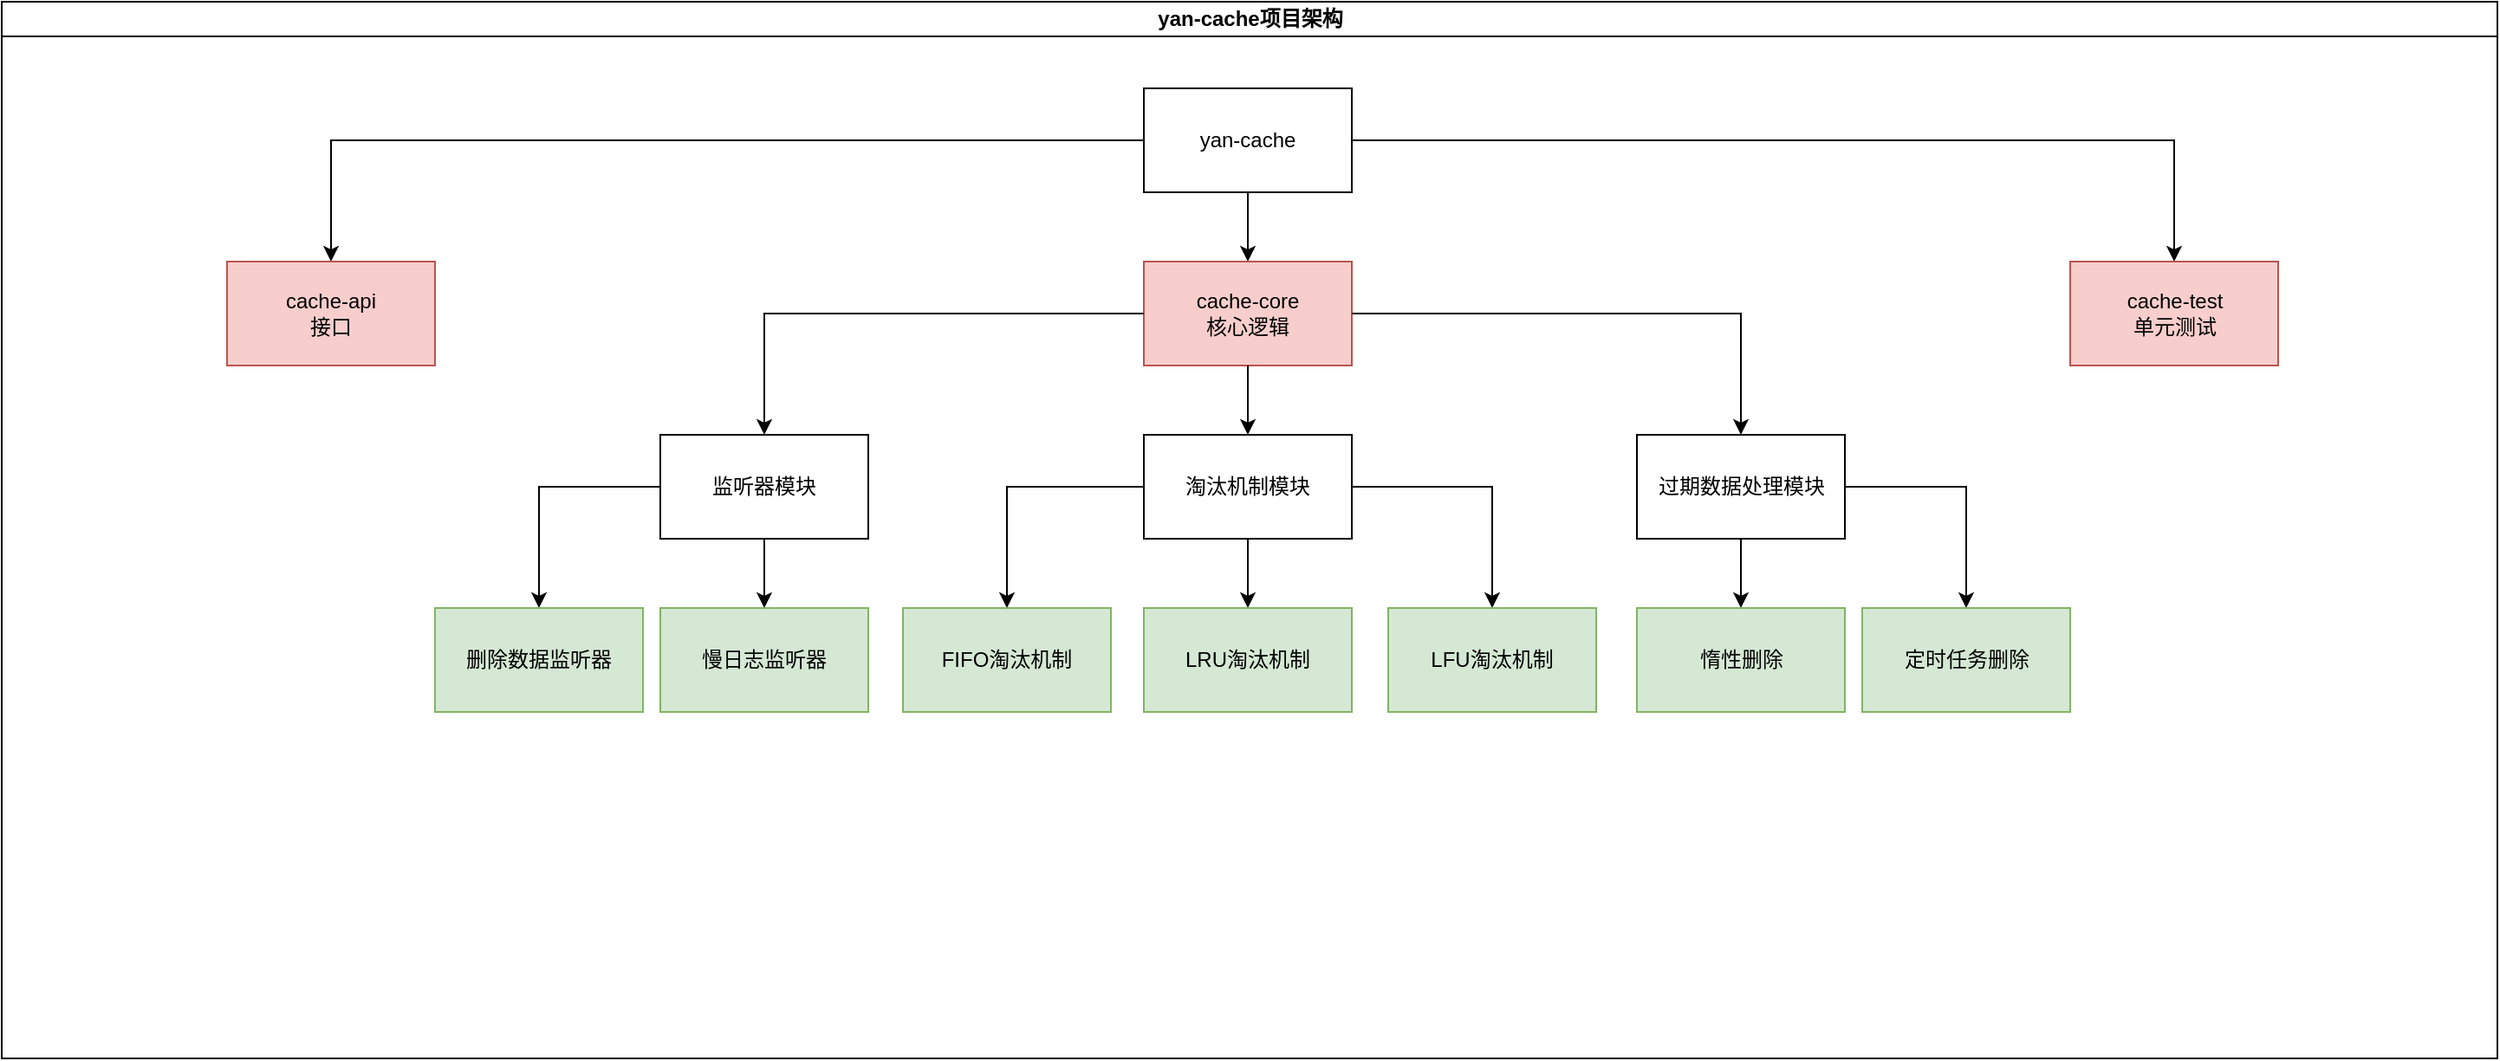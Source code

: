 <mxfile version="21.1.2" type="github">
  <diagram id="prtHgNgQTEPvFCAcTncT" name="Page-1">
    <mxGraphModel dx="2062" dy="1805" grid="1" gridSize="10" guides="1" tooltips="1" connect="1" arrows="1" fold="1" page="1" pageScale="1" pageWidth="827" pageHeight="1169" math="0" shadow="0">
      <root>
        <mxCell id="0" />
        <mxCell id="1" parent="0" />
        <mxCell id="dNxyNK7c78bLwvsdeMH5-11" value="yan-cache项目架构" style="swimlane;html=1;startSize=20;horizontal=1;containerType=tree;glass=0;" parent="1" vertex="1">
          <mxGeometry x="-530" y="-10" width="1440" height="610" as="geometry" />
        </mxCell>
        <mxCell id="bj3f3ybngnkuZfRFfsyG-2" value="yan-cache" style="rounded=0;whiteSpace=wrap;html=1;" vertex="1" parent="dNxyNK7c78bLwvsdeMH5-11">
          <mxGeometry x="659" y="50" width="120" height="60" as="geometry" />
        </mxCell>
        <mxCell id="bj3f3ybngnkuZfRFfsyG-3" value="" style="edgeStyle=orthogonalEdgeStyle;rounded=0;orthogonalLoop=1;jettySize=auto;html=1;" edge="1" source="bj3f3ybngnkuZfRFfsyG-2" target="bj3f3ybngnkuZfRFfsyG-4" parent="dNxyNK7c78bLwvsdeMH5-11">
          <mxGeometry relative="1" as="geometry" />
        </mxCell>
        <mxCell id="bj3f3ybngnkuZfRFfsyG-4" value="cache-api&lt;br&gt;接口" style="rounded=0;whiteSpace=wrap;html=1;fillColor=#f8cecc;strokeColor=#b85450;" vertex="1" parent="dNxyNK7c78bLwvsdeMH5-11">
          <mxGeometry x="130" y="150" width="120" height="60" as="geometry" />
        </mxCell>
        <mxCell id="bj3f3ybngnkuZfRFfsyG-5" value="" style="edgeStyle=orthogonalEdgeStyle;rounded=0;orthogonalLoop=1;jettySize=auto;html=1;" edge="1" source="bj3f3ybngnkuZfRFfsyG-2" target="bj3f3ybngnkuZfRFfsyG-6" parent="dNxyNK7c78bLwvsdeMH5-11">
          <mxGeometry relative="1" as="geometry" />
        </mxCell>
        <mxCell id="bj3f3ybngnkuZfRFfsyG-6" value="cache-core&lt;br&gt;核心逻辑" style="rounded=0;whiteSpace=wrap;html=1;fillColor=#f8cecc;strokeColor=#b85450;" vertex="1" parent="dNxyNK7c78bLwvsdeMH5-11">
          <mxGeometry x="659" y="150" width="120" height="60" as="geometry" />
        </mxCell>
        <mxCell id="bj3f3ybngnkuZfRFfsyG-7" value="" style="edgeStyle=orthogonalEdgeStyle;rounded=0;orthogonalLoop=1;jettySize=auto;html=1;" edge="1" source="bj3f3ybngnkuZfRFfsyG-2" target="bj3f3ybngnkuZfRFfsyG-8" parent="dNxyNK7c78bLwvsdeMH5-11">
          <mxGeometry relative="1" as="geometry" />
        </mxCell>
        <mxCell id="bj3f3ybngnkuZfRFfsyG-8" value="cache-test&lt;br&gt;单元测试" style="rounded=0;whiteSpace=wrap;html=1;fillColor=#f8cecc;strokeColor=#b85450;" vertex="1" parent="dNxyNK7c78bLwvsdeMH5-11">
          <mxGeometry x="1193.5" y="150" width="120" height="60" as="geometry" />
        </mxCell>
        <mxCell id="bj3f3ybngnkuZfRFfsyG-9" value="" style="edgeStyle=orthogonalEdgeStyle;rounded=0;orthogonalLoop=1;jettySize=auto;html=1;" edge="1" target="bj3f3ybngnkuZfRFfsyG-10" source="bj3f3ybngnkuZfRFfsyG-6" parent="dNxyNK7c78bLwvsdeMH5-11">
          <mxGeometry relative="1" as="geometry">
            <mxPoint x="759" y="160" as="sourcePoint" />
          </mxGeometry>
        </mxCell>
        <mxCell id="bj3f3ybngnkuZfRFfsyG-10" value="淘汰机制模块" style="rounded=0;whiteSpace=wrap;html=1;" vertex="1" parent="dNxyNK7c78bLwvsdeMH5-11">
          <mxGeometry x="659" y="250" width="120" height="60" as="geometry" />
        </mxCell>
        <mxCell id="bj3f3ybngnkuZfRFfsyG-11" value="" style="edgeStyle=orthogonalEdgeStyle;rounded=0;orthogonalLoop=1;jettySize=auto;html=1;" edge="1" target="bj3f3ybngnkuZfRFfsyG-12" source="bj3f3ybngnkuZfRFfsyG-6" parent="dNxyNK7c78bLwvsdeMH5-11">
          <mxGeometry relative="1" as="geometry">
            <mxPoint x="759" y="160" as="sourcePoint" />
          </mxGeometry>
        </mxCell>
        <mxCell id="bj3f3ybngnkuZfRFfsyG-12" value="过期数据处理模块" style="rounded=0;whiteSpace=wrap;html=1;" vertex="1" parent="dNxyNK7c78bLwvsdeMH5-11">
          <mxGeometry x="943.5" y="250" width="120" height="60" as="geometry" />
        </mxCell>
        <mxCell id="bj3f3ybngnkuZfRFfsyG-15" value="" style="edgeStyle=orthogonalEdgeStyle;rounded=0;orthogonalLoop=1;jettySize=auto;html=1;" edge="1" target="bj3f3ybngnkuZfRFfsyG-16" source="bj3f3ybngnkuZfRFfsyG-6" parent="dNxyNK7c78bLwvsdeMH5-11">
          <mxGeometry relative="1" as="geometry">
            <mxPoint x="759" y="160" as="sourcePoint" />
          </mxGeometry>
        </mxCell>
        <mxCell id="bj3f3ybngnkuZfRFfsyG-16" value="监听器模块" style="rounded=0;whiteSpace=wrap;html=1;" vertex="1" parent="dNxyNK7c78bLwvsdeMH5-11">
          <mxGeometry x="380" y="250" width="120" height="60" as="geometry" />
        </mxCell>
        <mxCell id="bj3f3ybngnkuZfRFfsyG-17" value="" style="edgeStyle=orthogonalEdgeStyle;rounded=0;orthogonalLoop=1;jettySize=auto;html=1;" edge="1" target="bj3f3ybngnkuZfRFfsyG-18" source="bj3f3ybngnkuZfRFfsyG-16" parent="dNxyNK7c78bLwvsdeMH5-11">
          <mxGeometry relative="1" as="geometry">
            <mxPoint x="523" y="170" as="sourcePoint" />
          </mxGeometry>
        </mxCell>
        <mxCell id="bj3f3ybngnkuZfRFfsyG-18" value="删除数据监听器" style="rounded=0;whiteSpace=wrap;html=1;labelBackgroundColor=none;labelBorderColor=none;fillColor=#d5e8d4;strokeColor=#82b366;" vertex="1" parent="dNxyNK7c78bLwvsdeMH5-11">
          <mxGeometry x="250" y="350" width="120" height="60" as="geometry" />
        </mxCell>
        <mxCell id="bj3f3ybngnkuZfRFfsyG-19" value="" style="edgeStyle=orthogonalEdgeStyle;rounded=0;orthogonalLoop=1;jettySize=auto;html=1;" edge="1" target="bj3f3ybngnkuZfRFfsyG-20" source="bj3f3ybngnkuZfRFfsyG-16" parent="dNxyNK7c78bLwvsdeMH5-11">
          <mxGeometry relative="1" as="geometry">
            <mxPoint x="523" y="170" as="sourcePoint" />
          </mxGeometry>
        </mxCell>
        <mxCell id="bj3f3ybngnkuZfRFfsyG-20" value="慢日志监听器" style="rounded=0;whiteSpace=wrap;html=1;labelBackgroundColor=none;labelBorderColor=none;fillColor=#d5e8d4;strokeColor=#82b366;" vertex="1" parent="dNxyNK7c78bLwvsdeMH5-11">
          <mxGeometry x="380" y="350" width="120" height="60" as="geometry" />
        </mxCell>
        <mxCell id="bj3f3ybngnkuZfRFfsyG-21" value="" style="edgeStyle=orthogonalEdgeStyle;rounded=0;orthogonalLoop=1;jettySize=auto;html=1;" edge="1" target="bj3f3ybngnkuZfRFfsyG-22" source="bj3f3ybngnkuZfRFfsyG-10" parent="dNxyNK7c78bLwvsdeMH5-11">
          <mxGeometry relative="1" as="geometry">
            <mxPoint x="189" y="200" as="sourcePoint" />
          </mxGeometry>
        </mxCell>
        <mxCell id="bj3f3ybngnkuZfRFfsyG-22" value="FIFO淘汰机制" style="rounded=0;whiteSpace=wrap;html=1;fillColor=#d5e8d4;strokeColor=#82b366;" vertex="1" parent="dNxyNK7c78bLwvsdeMH5-11">
          <mxGeometry x="520" y="350" width="120" height="60" as="geometry" />
        </mxCell>
        <mxCell id="bj3f3ybngnkuZfRFfsyG-23" value="" style="edgeStyle=orthogonalEdgeStyle;rounded=0;orthogonalLoop=1;jettySize=auto;html=1;" edge="1" target="bj3f3ybngnkuZfRFfsyG-24" source="bj3f3ybngnkuZfRFfsyG-10" parent="dNxyNK7c78bLwvsdeMH5-11">
          <mxGeometry relative="1" as="geometry">
            <mxPoint x="189" y="200" as="sourcePoint" />
          </mxGeometry>
        </mxCell>
        <mxCell id="bj3f3ybngnkuZfRFfsyG-24" value="LRU淘汰机制" style="rounded=0;whiteSpace=wrap;html=1;fillColor=#d5e8d4;strokeColor=#82b366;" vertex="1" parent="dNxyNK7c78bLwvsdeMH5-11">
          <mxGeometry x="659" y="350" width="120" height="60" as="geometry" />
        </mxCell>
        <mxCell id="bj3f3ybngnkuZfRFfsyG-25" value="" style="edgeStyle=orthogonalEdgeStyle;rounded=0;orthogonalLoop=1;jettySize=auto;html=1;" edge="1" target="bj3f3ybngnkuZfRFfsyG-26" source="bj3f3ybngnkuZfRFfsyG-10" parent="dNxyNK7c78bLwvsdeMH5-11">
          <mxGeometry relative="1" as="geometry">
            <mxPoint x="189" y="200" as="sourcePoint" />
          </mxGeometry>
        </mxCell>
        <mxCell id="bj3f3ybngnkuZfRFfsyG-26" value="LFU淘汰机制" style="rounded=0;whiteSpace=wrap;html=1;fillColor=#d5e8d4;strokeColor=#82b366;" vertex="1" parent="dNxyNK7c78bLwvsdeMH5-11">
          <mxGeometry x="800" y="350" width="120" height="60" as="geometry" />
        </mxCell>
        <mxCell id="bj3f3ybngnkuZfRFfsyG-27" value="" style="edgeStyle=orthogonalEdgeStyle;rounded=0;orthogonalLoop=1;jettySize=auto;html=1;" edge="1" target="bj3f3ybngnkuZfRFfsyG-28" source="bj3f3ybngnkuZfRFfsyG-12" parent="dNxyNK7c78bLwvsdeMH5-11">
          <mxGeometry relative="1" as="geometry">
            <mxPoint x="152.5" y="170" as="sourcePoint" />
          </mxGeometry>
        </mxCell>
        <mxCell id="bj3f3ybngnkuZfRFfsyG-28" value="惰性删除" style="rounded=0;whiteSpace=wrap;html=1;fillColor=#d5e8d4;strokeColor=#82b366;" vertex="1" parent="dNxyNK7c78bLwvsdeMH5-11">
          <mxGeometry x="943.5" y="350" width="120" height="60" as="geometry" />
        </mxCell>
        <mxCell id="bj3f3ybngnkuZfRFfsyG-29" value="" style="edgeStyle=orthogonalEdgeStyle;rounded=0;orthogonalLoop=1;jettySize=auto;html=1;" edge="1" target="bj3f3ybngnkuZfRFfsyG-30" source="bj3f3ybngnkuZfRFfsyG-12" parent="dNxyNK7c78bLwvsdeMH5-11">
          <mxGeometry relative="1" as="geometry">
            <mxPoint x="152.5" y="170" as="sourcePoint" />
          </mxGeometry>
        </mxCell>
        <mxCell id="bj3f3ybngnkuZfRFfsyG-30" value="定时任务删除" style="rounded=0;whiteSpace=wrap;html=1;fillColor=#d5e8d4;strokeColor=#82b366;" vertex="1" parent="dNxyNK7c78bLwvsdeMH5-11">
          <mxGeometry x="1073.5" y="350" width="120" height="60" as="geometry" />
        </mxCell>
      </root>
    </mxGraphModel>
  </diagram>
</mxfile>
